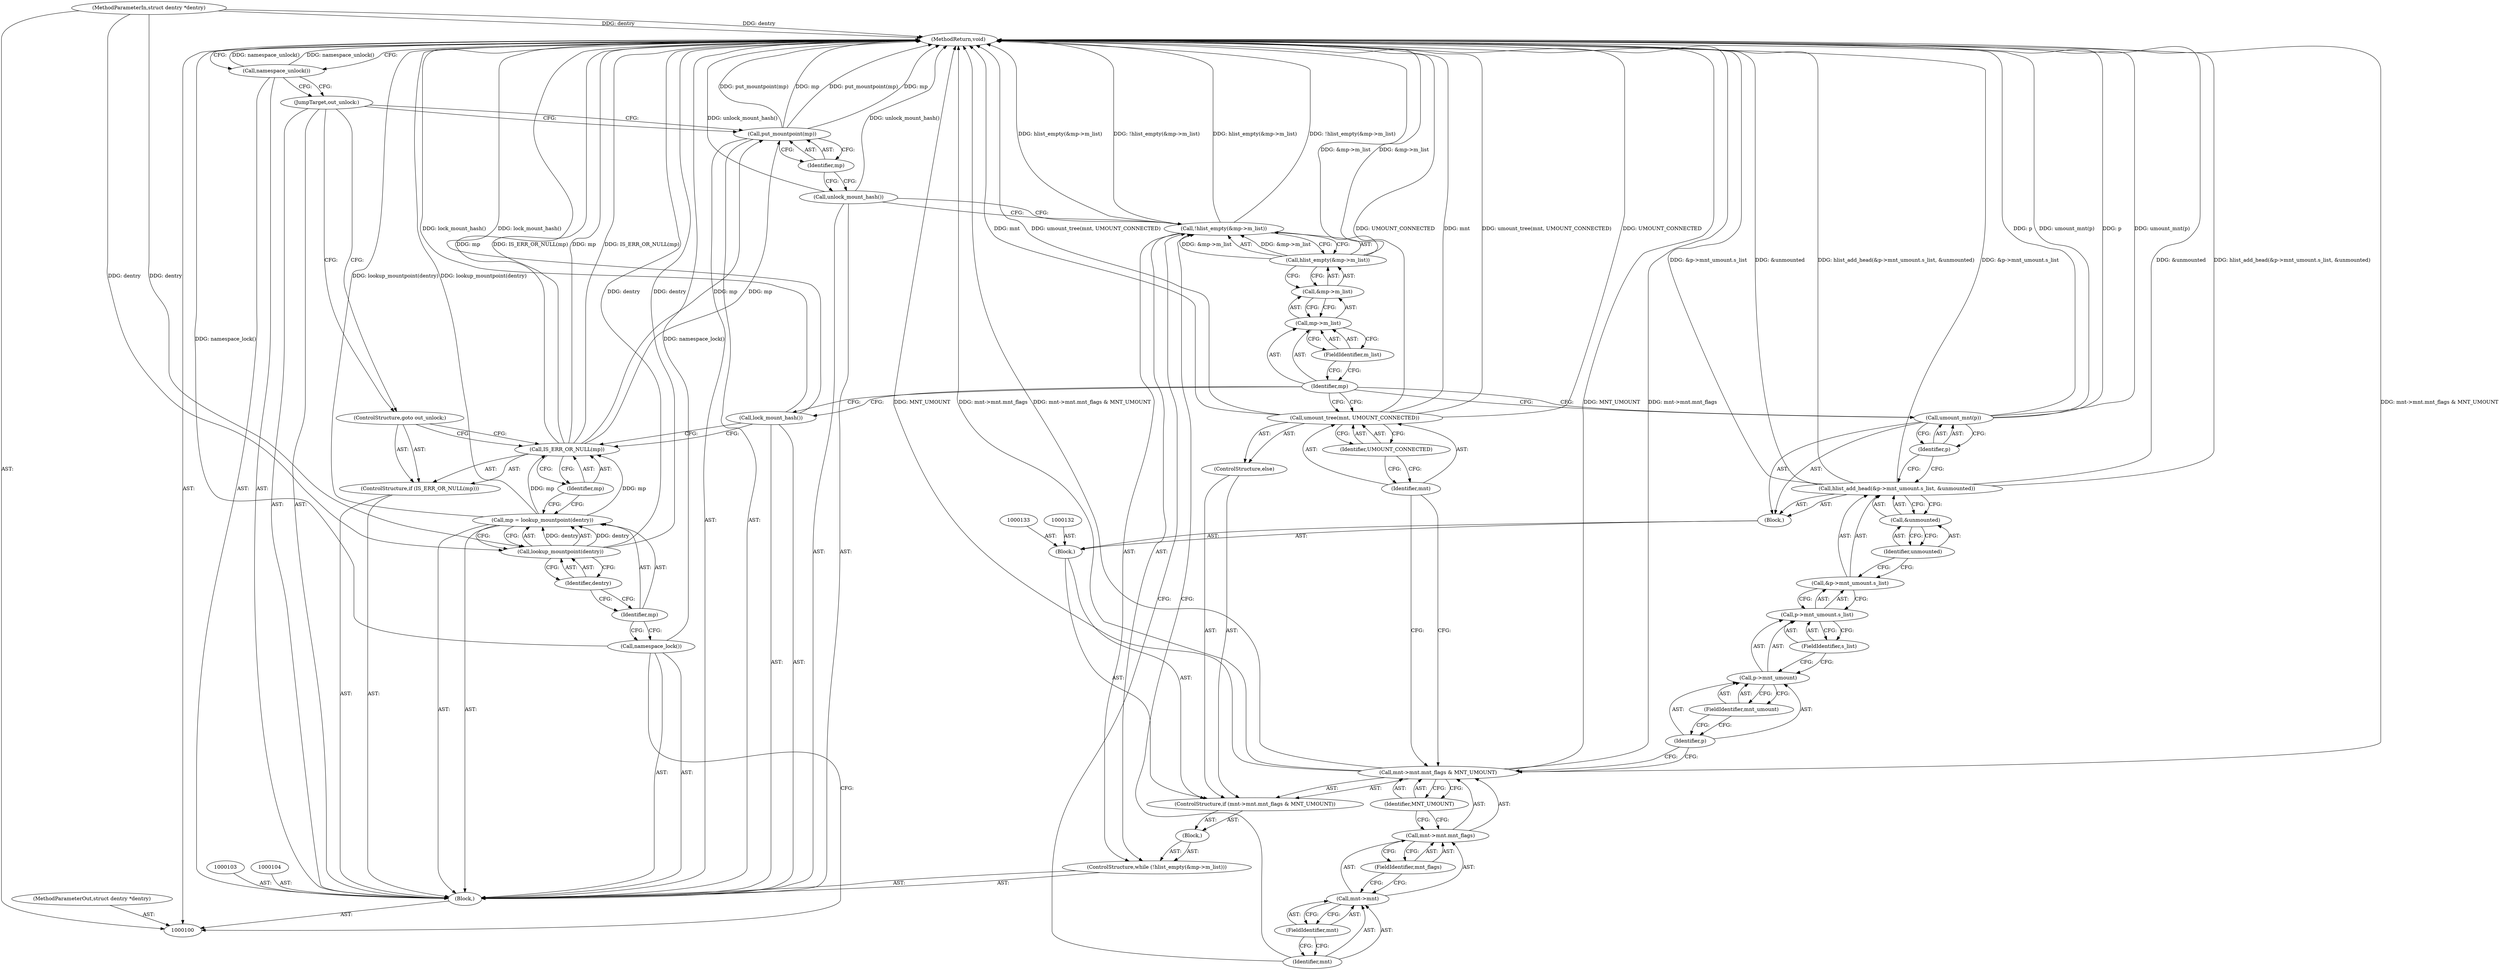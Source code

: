 digraph "0_linux_e0c9c0afd2fc958ffa34b697972721d81df8a56f" {
"1000155" [label="(MethodReturn,void)"];
"1000101" [label="(MethodParameterIn,struct dentry *dentry)"];
"1000232" [label="(MethodParameterOut,struct dentry *dentry)"];
"1000114" [label="(Call,lock_mount_hash())"];
"1000115" [label="(ControlStructure,while (!hlist_empty(&mp->m_list)))"];
"1000118" [label="(Call,&mp->m_list)"];
"1000119" [label="(Call,mp->m_list)"];
"1000120" [label="(Identifier,mp)"];
"1000121" [label="(FieldIdentifier,m_list)"];
"1000122" [label="(Block,)"];
"1000116" [label="(Call,!hlist_empty(&mp->m_list))"];
"1000117" [label="(Call,hlist_empty(&mp->m_list))"];
"1000128" [label="(FieldIdentifier,mnt)"];
"1000129" [label="(FieldIdentifier,mnt_flags)"];
"1000123" [label="(ControlStructure,if (mnt->mnt.mnt_flags & MNT_UMOUNT))"];
"1000130" [label="(Identifier,MNT_UMOUNT)"];
"1000124" [label="(Call,mnt->mnt.mnt_flags & MNT_UMOUNT)"];
"1000125" [label="(Call,mnt->mnt.mnt_flags)"];
"1000126" [label="(Call,mnt->mnt)"];
"1000127" [label="(Identifier,mnt)"];
"1000131" [label="(Block,)"];
"1000134" [label="(Block,)"];
"1000136" [label="(Call,&p->mnt_umount.s_list)"];
"1000137" [label="(Call,p->mnt_umount.s_list)"];
"1000138" [label="(Call,p->mnt_umount)"];
"1000139" [label="(Identifier,p)"];
"1000140" [label="(FieldIdentifier,mnt_umount)"];
"1000141" [label="(FieldIdentifier,s_list)"];
"1000135" [label="(Call,hlist_add_head(&p->mnt_umount.s_list, &unmounted))"];
"1000142" [label="(Call,&unmounted)"];
"1000143" [label="(Identifier,unmounted)"];
"1000145" [label="(Identifier,p)"];
"1000144" [label="(Call,umount_mnt(p))"];
"1000102" [label="(Block,)"];
"1000148" [label="(Identifier,mnt)"];
"1000146" [label="(ControlStructure,else)"];
"1000149" [label="(Identifier,UMOUNT_CONNECTED)"];
"1000147" [label="(Call,umount_tree(mnt, UMOUNT_CONNECTED))"];
"1000150" [label="(Call,unlock_mount_hash())"];
"1000152" [label="(Identifier,mp)"];
"1000151" [label="(Call,put_mountpoint(mp))"];
"1000153" [label="(JumpTarget,out_unlock:)"];
"1000154" [label="(Call,namespace_unlock())"];
"1000105" [label="(Call,namespace_lock())"];
"1000106" [label="(Call,mp = lookup_mountpoint(dentry))"];
"1000107" [label="(Identifier,mp)"];
"1000109" [label="(Identifier,dentry)"];
"1000108" [label="(Call,lookup_mountpoint(dentry))"];
"1000110" [label="(ControlStructure,if (IS_ERR_OR_NULL(mp)))"];
"1000112" [label="(Identifier,mp)"];
"1000111" [label="(Call,IS_ERR_OR_NULL(mp))"];
"1000113" [label="(ControlStructure,goto out_unlock;)"];
"1000155" -> "1000100"  [label="AST: "];
"1000155" -> "1000154"  [label="CFG: "];
"1000116" -> "1000155"  [label="DDG: hlist_empty(&mp->m_list)"];
"1000116" -> "1000155"  [label="DDG: !hlist_empty(&mp->m_list)"];
"1000124" -> "1000155"  [label="DDG: MNT_UMOUNT"];
"1000124" -> "1000155"  [label="DDG: mnt->mnt.mnt_flags"];
"1000124" -> "1000155"  [label="DDG: mnt->mnt.mnt_flags & MNT_UMOUNT"];
"1000135" -> "1000155"  [label="DDG: &unmounted"];
"1000135" -> "1000155"  [label="DDG: hlist_add_head(&p->mnt_umount.s_list, &unmounted)"];
"1000135" -> "1000155"  [label="DDG: &p->mnt_umount.s_list"];
"1000106" -> "1000155"  [label="DDG: lookup_mountpoint(dentry)"];
"1000151" -> "1000155"  [label="DDG: put_mountpoint(mp)"];
"1000151" -> "1000155"  [label="DDG: mp"];
"1000105" -> "1000155"  [label="DDG: namespace_lock()"];
"1000114" -> "1000155"  [label="DDG: lock_mount_hash()"];
"1000144" -> "1000155"  [label="DDG: umount_mnt(p)"];
"1000144" -> "1000155"  [label="DDG: p"];
"1000117" -> "1000155"  [label="DDG: &mp->m_list"];
"1000111" -> "1000155"  [label="DDG: mp"];
"1000111" -> "1000155"  [label="DDG: IS_ERR_OR_NULL(mp)"];
"1000154" -> "1000155"  [label="DDG: namespace_unlock()"];
"1000150" -> "1000155"  [label="DDG: unlock_mount_hash()"];
"1000147" -> "1000155"  [label="DDG: UMOUNT_CONNECTED"];
"1000147" -> "1000155"  [label="DDG: mnt"];
"1000147" -> "1000155"  [label="DDG: umount_tree(mnt, UMOUNT_CONNECTED)"];
"1000101" -> "1000155"  [label="DDG: dentry"];
"1000108" -> "1000155"  [label="DDG: dentry"];
"1000101" -> "1000100"  [label="AST: "];
"1000101" -> "1000155"  [label="DDG: dentry"];
"1000101" -> "1000108"  [label="DDG: dentry"];
"1000232" -> "1000100"  [label="AST: "];
"1000114" -> "1000102"  [label="AST: "];
"1000114" -> "1000111"  [label="CFG: "];
"1000120" -> "1000114"  [label="CFG: "];
"1000114" -> "1000155"  [label="DDG: lock_mount_hash()"];
"1000115" -> "1000102"  [label="AST: "];
"1000116" -> "1000115"  [label="AST: "];
"1000122" -> "1000115"  [label="AST: "];
"1000118" -> "1000117"  [label="AST: "];
"1000118" -> "1000119"  [label="CFG: "];
"1000119" -> "1000118"  [label="AST: "];
"1000117" -> "1000118"  [label="CFG: "];
"1000119" -> "1000118"  [label="AST: "];
"1000119" -> "1000121"  [label="CFG: "];
"1000120" -> "1000119"  [label="AST: "];
"1000121" -> "1000119"  [label="AST: "];
"1000118" -> "1000119"  [label="CFG: "];
"1000120" -> "1000119"  [label="AST: "];
"1000120" -> "1000144"  [label="CFG: "];
"1000120" -> "1000147"  [label="CFG: "];
"1000120" -> "1000114"  [label="CFG: "];
"1000121" -> "1000120"  [label="CFG: "];
"1000121" -> "1000119"  [label="AST: "];
"1000121" -> "1000120"  [label="CFG: "];
"1000119" -> "1000121"  [label="CFG: "];
"1000122" -> "1000115"  [label="AST: "];
"1000123" -> "1000122"  [label="AST: "];
"1000116" -> "1000115"  [label="AST: "];
"1000116" -> "1000117"  [label="CFG: "];
"1000117" -> "1000116"  [label="AST: "];
"1000127" -> "1000116"  [label="CFG: "];
"1000150" -> "1000116"  [label="CFG: "];
"1000116" -> "1000155"  [label="DDG: hlist_empty(&mp->m_list)"];
"1000116" -> "1000155"  [label="DDG: !hlist_empty(&mp->m_list)"];
"1000117" -> "1000116"  [label="DDG: &mp->m_list"];
"1000117" -> "1000116"  [label="AST: "];
"1000117" -> "1000118"  [label="CFG: "];
"1000118" -> "1000117"  [label="AST: "];
"1000116" -> "1000117"  [label="CFG: "];
"1000117" -> "1000155"  [label="DDG: &mp->m_list"];
"1000117" -> "1000116"  [label="DDG: &mp->m_list"];
"1000128" -> "1000126"  [label="AST: "];
"1000128" -> "1000127"  [label="CFG: "];
"1000126" -> "1000128"  [label="CFG: "];
"1000129" -> "1000125"  [label="AST: "];
"1000129" -> "1000126"  [label="CFG: "];
"1000125" -> "1000129"  [label="CFG: "];
"1000123" -> "1000122"  [label="AST: "];
"1000124" -> "1000123"  [label="AST: "];
"1000131" -> "1000123"  [label="AST: "];
"1000146" -> "1000123"  [label="AST: "];
"1000130" -> "1000124"  [label="AST: "];
"1000130" -> "1000125"  [label="CFG: "];
"1000124" -> "1000130"  [label="CFG: "];
"1000124" -> "1000123"  [label="AST: "];
"1000124" -> "1000130"  [label="CFG: "];
"1000125" -> "1000124"  [label="AST: "];
"1000130" -> "1000124"  [label="AST: "];
"1000139" -> "1000124"  [label="CFG: "];
"1000148" -> "1000124"  [label="CFG: "];
"1000124" -> "1000155"  [label="DDG: MNT_UMOUNT"];
"1000124" -> "1000155"  [label="DDG: mnt->mnt.mnt_flags"];
"1000124" -> "1000155"  [label="DDG: mnt->mnt.mnt_flags & MNT_UMOUNT"];
"1000125" -> "1000124"  [label="AST: "];
"1000125" -> "1000129"  [label="CFG: "];
"1000126" -> "1000125"  [label="AST: "];
"1000129" -> "1000125"  [label="AST: "];
"1000130" -> "1000125"  [label="CFG: "];
"1000126" -> "1000125"  [label="AST: "];
"1000126" -> "1000128"  [label="CFG: "];
"1000127" -> "1000126"  [label="AST: "];
"1000128" -> "1000126"  [label="AST: "];
"1000129" -> "1000126"  [label="CFG: "];
"1000127" -> "1000126"  [label="AST: "];
"1000127" -> "1000116"  [label="CFG: "];
"1000128" -> "1000127"  [label="CFG: "];
"1000131" -> "1000123"  [label="AST: "];
"1000132" -> "1000131"  [label="AST: "];
"1000133" -> "1000131"  [label="AST: "];
"1000134" -> "1000131"  [label="AST: "];
"1000134" -> "1000131"  [label="AST: "];
"1000135" -> "1000134"  [label="AST: "];
"1000144" -> "1000134"  [label="AST: "];
"1000136" -> "1000135"  [label="AST: "];
"1000136" -> "1000137"  [label="CFG: "];
"1000137" -> "1000136"  [label="AST: "];
"1000143" -> "1000136"  [label="CFG: "];
"1000137" -> "1000136"  [label="AST: "];
"1000137" -> "1000141"  [label="CFG: "];
"1000138" -> "1000137"  [label="AST: "];
"1000141" -> "1000137"  [label="AST: "];
"1000136" -> "1000137"  [label="CFG: "];
"1000138" -> "1000137"  [label="AST: "];
"1000138" -> "1000140"  [label="CFG: "];
"1000139" -> "1000138"  [label="AST: "];
"1000140" -> "1000138"  [label="AST: "];
"1000141" -> "1000138"  [label="CFG: "];
"1000139" -> "1000138"  [label="AST: "];
"1000139" -> "1000124"  [label="CFG: "];
"1000140" -> "1000139"  [label="CFG: "];
"1000140" -> "1000138"  [label="AST: "];
"1000140" -> "1000139"  [label="CFG: "];
"1000138" -> "1000140"  [label="CFG: "];
"1000141" -> "1000137"  [label="AST: "];
"1000141" -> "1000138"  [label="CFG: "];
"1000137" -> "1000141"  [label="CFG: "];
"1000135" -> "1000134"  [label="AST: "];
"1000135" -> "1000142"  [label="CFG: "];
"1000136" -> "1000135"  [label="AST: "];
"1000142" -> "1000135"  [label="AST: "];
"1000145" -> "1000135"  [label="CFG: "];
"1000135" -> "1000155"  [label="DDG: &unmounted"];
"1000135" -> "1000155"  [label="DDG: hlist_add_head(&p->mnt_umount.s_list, &unmounted)"];
"1000135" -> "1000155"  [label="DDG: &p->mnt_umount.s_list"];
"1000142" -> "1000135"  [label="AST: "];
"1000142" -> "1000143"  [label="CFG: "];
"1000143" -> "1000142"  [label="AST: "];
"1000135" -> "1000142"  [label="CFG: "];
"1000143" -> "1000142"  [label="AST: "];
"1000143" -> "1000136"  [label="CFG: "];
"1000142" -> "1000143"  [label="CFG: "];
"1000145" -> "1000144"  [label="AST: "];
"1000145" -> "1000135"  [label="CFG: "];
"1000144" -> "1000145"  [label="CFG: "];
"1000144" -> "1000134"  [label="AST: "];
"1000144" -> "1000145"  [label="CFG: "];
"1000145" -> "1000144"  [label="AST: "];
"1000120" -> "1000144"  [label="CFG: "];
"1000144" -> "1000155"  [label="DDG: umount_mnt(p)"];
"1000144" -> "1000155"  [label="DDG: p"];
"1000102" -> "1000100"  [label="AST: "];
"1000103" -> "1000102"  [label="AST: "];
"1000104" -> "1000102"  [label="AST: "];
"1000105" -> "1000102"  [label="AST: "];
"1000106" -> "1000102"  [label="AST: "];
"1000110" -> "1000102"  [label="AST: "];
"1000114" -> "1000102"  [label="AST: "];
"1000115" -> "1000102"  [label="AST: "];
"1000150" -> "1000102"  [label="AST: "];
"1000151" -> "1000102"  [label="AST: "];
"1000153" -> "1000102"  [label="AST: "];
"1000154" -> "1000102"  [label="AST: "];
"1000148" -> "1000147"  [label="AST: "];
"1000148" -> "1000124"  [label="CFG: "];
"1000149" -> "1000148"  [label="CFG: "];
"1000146" -> "1000123"  [label="AST: "];
"1000147" -> "1000146"  [label="AST: "];
"1000149" -> "1000147"  [label="AST: "];
"1000149" -> "1000148"  [label="CFG: "];
"1000147" -> "1000149"  [label="CFG: "];
"1000147" -> "1000146"  [label="AST: "];
"1000147" -> "1000149"  [label="CFG: "];
"1000148" -> "1000147"  [label="AST: "];
"1000149" -> "1000147"  [label="AST: "];
"1000120" -> "1000147"  [label="CFG: "];
"1000147" -> "1000155"  [label="DDG: UMOUNT_CONNECTED"];
"1000147" -> "1000155"  [label="DDG: mnt"];
"1000147" -> "1000155"  [label="DDG: umount_tree(mnt, UMOUNT_CONNECTED)"];
"1000150" -> "1000102"  [label="AST: "];
"1000150" -> "1000116"  [label="CFG: "];
"1000152" -> "1000150"  [label="CFG: "];
"1000150" -> "1000155"  [label="DDG: unlock_mount_hash()"];
"1000152" -> "1000151"  [label="AST: "];
"1000152" -> "1000150"  [label="CFG: "];
"1000151" -> "1000152"  [label="CFG: "];
"1000151" -> "1000102"  [label="AST: "];
"1000151" -> "1000152"  [label="CFG: "];
"1000152" -> "1000151"  [label="AST: "];
"1000153" -> "1000151"  [label="CFG: "];
"1000151" -> "1000155"  [label="DDG: put_mountpoint(mp)"];
"1000151" -> "1000155"  [label="DDG: mp"];
"1000111" -> "1000151"  [label="DDG: mp"];
"1000153" -> "1000102"  [label="AST: "];
"1000153" -> "1000151"  [label="CFG: "];
"1000153" -> "1000113"  [label="CFG: "];
"1000154" -> "1000153"  [label="CFG: "];
"1000154" -> "1000102"  [label="AST: "];
"1000154" -> "1000153"  [label="CFG: "];
"1000155" -> "1000154"  [label="CFG: "];
"1000154" -> "1000155"  [label="DDG: namespace_unlock()"];
"1000105" -> "1000102"  [label="AST: "];
"1000105" -> "1000100"  [label="CFG: "];
"1000107" -> "1000105"  [label="CFG: "];
"1000105" -> "1000155"  [label="DDG: namespace_lock()"];
"1000106" -> "1000102"  [label="AST: "];
"1000106" -> "1000108"  [label="CFG: "];
"1000107" -> "1000106"  [label="AST: "];
"1000108" -> "1000106"  [label="AST: "];
"1000112" -> "1000106"  [label="CFG: "];
"1000106" -> "1000155"  [label="DDG: lookup_mountpoint(dentry)"];
"1000108" -> "1000106"  [label="DDG: dentry"];
"1000106" -> "1000111"  [label="DDG: mp"];
"1000107" -> "1000106"  [label="AST: "];
"1000107" -> "1000105"  [label="CFG: "];
"1000109" -> "1000107"  [label="CFG: "];
"1000109" -> "1000108"  [label="AST: "];
"1000109" -> "1000107"  [label="CFG: "];
"1000108" -> "1000109"  [label="CFG: "];
"1000108" -> "1000106"  [label="AST: "];
"1000108" -> "1000109"  [label="CFG: "];
"1000109" -> "1000108"  [label="AST: "];
"1000106" -> "1000108"  [label="CFG: "];
"1000108" -> "1000155"  [label="DDG: dentry"];
"1000108" -> "1000106"  [label="DDG: dentry"];
"1000101" -> "1000108"  [label="DDG: dentry"];
"1000110" -> "1000102"  [label="AST: "];
"1000111" -> "1000110"  [label="AST: "];
"1000113" -> "1000110"  [label="AST: "];
"1000112" -> "1000111"  [label="AST: "];
"1000112" -> "1000106"  [label="CFG: "];
"1000111" -> "1000112"  [label="CFG: "];
"1000111" -> "1000110"  [label="AST: "];
"1000111" -> "1000112"  [label="CFG: "];
"1000112" -> "1000111"  [label="AST: "];
"1000113" -> "1000111"  [label="CFG: "];
"1000114" -> "1000111"  [label="CFG: "];
"1000111" -> "1000155"  [label="DDG: mp"];
"1000111" -> "1000155"  [label="DDG: IS_ERR_OR_NULL(mp)"];
"1000106" -> "1000111"  [label="DDG: mp"];
"1000111" -> "1000151"  [label="DDG: mp"];
"1000113" -> "1000110"  [label="AST: "];
"1000113" -> "1000111"  [label="CFG: "];
"1000153" -> "1000113"  [label="CFG: "];
}
